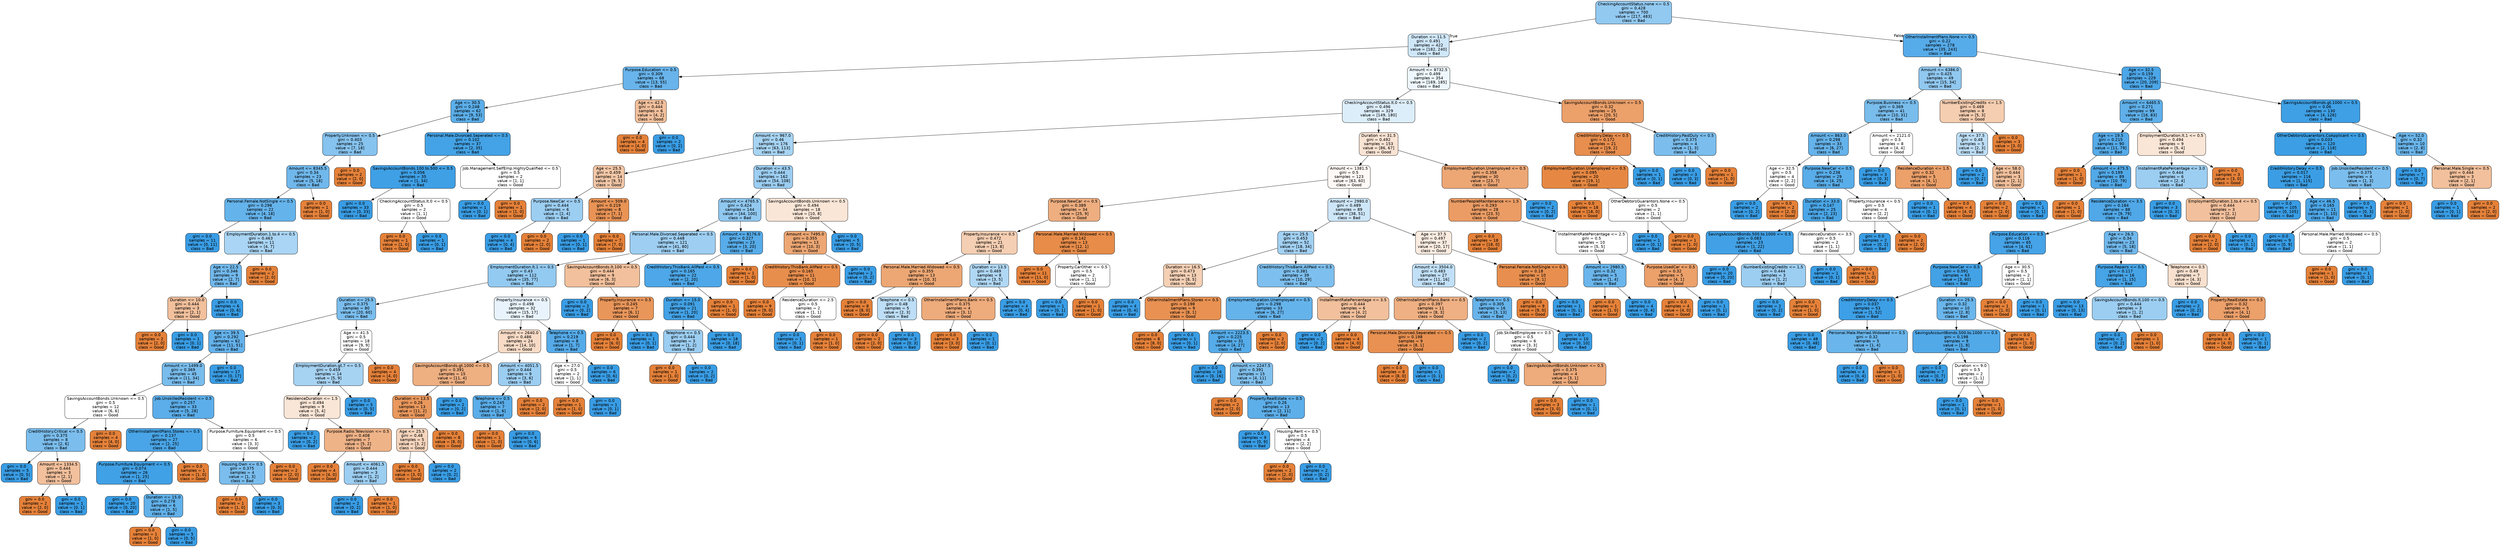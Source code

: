 digraph Tree {
node [shape=box, style="filled, rounded", color="black", fontname="helvetica"] ;
edge [fontname="helvetica"] ;
0 [label="CheckingAccountStatus.none <= 0.5\ngini = 0.428\nsamples = 700\nvalue = [217, 483]\nclass = Bad", fillcolor="#92c9f1"] ;
1 [label="Duration <= 11.5\ngini = 0.491\nsamples = 422\nvalue = [182, 240]\nclass = Bad", fillcolor="#cfe7f9"] ;
0 -> 1 [labeldistance=2.5, labelangle=45, headlabel="True"] ;
2 [label="Purpose.Education <= 0.5\ngini = 0.309\nsamples = 68\nvalue = [13, 55]\nclass = Bad", fillcolor="#68b4eb"] ;
1 -> 2 ;
3 [label="Age <= 30.5\ngini = 0.248\nsamples = 62\nvalue = [9, 53]\nclass = Bad", fillcolor="#5baee9"] ;
2 -> 3 ;
4 [label="Property.Unknown <= 0.5\ngini = 0.403\nsamples = 25\nvalue = [7, 18]\nclass = Bad", fillcolor="#86c3ef"] ;
3 -> 4 ;
5 [label="Amount <= 8345.5\ngini = 0.34\nsamples = 23\nvalue = [5, 18]\nclass = Bad", fillcolor="#70b8ec"] ;
4 -> 5 ;
6 [label="Personal.Female.NotSingle <= 0.5\ngini = 0.298\nsamples = 22\nvalue = [4, 18]\nclass = Bad", fillcolor="#65b3eb"] ;
5 -> 6 ;
7 [label="gini = 0.0\nsamples = 11\nvalue = [0, 11]\nclass = Bad", fillcolor="#399de5"] ;
6 -> 7 ;
8 [label="EmploymentDuration.1.to.4 <= 0.5\ngini = 0.463\nsamples = 11\nvalue = [4, 7]\nclass = Bad", fillcolor="#aad5f4"] ;
6 -> 8 ;
9 [label="Age <= 22.5\ngini = 0.346\nsamples = 9\nvalue = [2, 7]\nclass = Bad", fillcolor="#72b9ec"] ;
8 -> 9 ;
10 [label="Duration <= 10.0\ngini = 0.444\nsamples = 3\nvalue = [2, 1]\nclass = Good", fillcolor="#f2c09c"] ;
9 -> 10 ;
11 [label="gini = 0.0\nsamples = 2\nvalue = [2, 0]\nclass = Good", fillcolor="#e58139"] ;
10 -> 11 ;
12 [label="gini = 0.0\nsamples = 1\nvalue = [0, 1]\nclass = Bad", fillcolor="#399de5"] ;
10 -> 12 ;
13 [label="gini = 0.0\nsamples = 6\nvalue = [0, 6]\nclass = Bad", fillcolor="#399de5"] ;
9 -> 13 ;
14 [label="gini = 0.0\nsamples = 2\nvalue = [2, 0]\nclass = Good", fillcolor="#e58139"] ;
8 -> 14 ;
15 [label="gini = 0.0\nsamples = 1\nvalue = [1, 0]\nclass = Good", fillcolor="#e58139"] ;
5 -> 15 ;
16 [label="gini = 0.0\nsamples = 2\nvalue = [2, 0]\nclass = Good", fillcolor="#e58139"] ;
4 -> 16 ;
17 [label="Personal.Male.Divorced.Seperated <= 0.5\ngini = 0.102\nsamples = 37\nvalue = [2, 35]\nclass = Bad", fillcolor="#44a3e6"] ;
3 -> 17 ;
18 [label="SavingsAccountBonds.100.to.500 <= 0.5\ngini = 0.056\nsamples = 35\nvalue = [1, 34]\nclass = Bad", fillcolor="#3fa0e6"] ;
17 -> 18 ;
19 [label="gini = 0.0\nsamples = 33\nvalue = [0, 33]\nclass = Bad", fillcolor="#399de5"] ;
18 -> 19 ;
20 [label="CheckingAccountStatus.lt.0 <= 0.5\ngini = 0.5\nsamples = 2\nvalue = [1, 1]\nclass = Good", fillcolor="#ffffff"] ;
18 -> 20 ;
21 [label="gini = 0.0\nsamples = 1\nvalue = [1, 0]\nclass = Good", fillcolor="#e58139"] ;
20 -> 21 ;
22 [label="gini = 0.0\nsamples = 1\nvalue = [0, 1]\nclass = Bad", fillcolor="#399de5"] ;
20 -> 22 ;
23 [label="Job.Management.SelfEmp.HighlyQualified <= 0.5\ngini = 0.5\nsamples = 2\nvalue = [1, 1]\nclass = Good", fillcolor="#ffffff"] ;
17 -> 23 ;
24 [label="gini = 0.0\nsamples = 1\nvalue = [0, 1]\nclass = Bad", fillcolor="#399de5"] ;
23 -> 24 ;
25 [label="gini = 0.0\nsamples = 1\nvalue = [1, 0]\nclass = Good", fillcolor="#e58139"] ;
23 -> 25 ;
26 [label="Age <= 42.5\ngini = 0.444\nsamples = 6\nvalue = [4, 2]\nclass = Good", fillcolor="#f2c09c"] ;
2 -> 26 ;
27 [label="gini = 0.0\nsamples = 4\nvalue = [4, 0]\nclass = Good", fillcolor="#e58139"] ;
26 -> 27 ;
28 [label="gini = 0.0\nsamples = 2\nvalue = [0, 2]\nclass = Bad", fillcolor="#399de5"] ;
26 -> 28 ;
29 [label="Amount <= 8732.5\ngini = 0.499\nsamples = 354\nvalue = [169, 185]\nclass = Bad", fillcolor="#eef7fd"] ;
1 -> 29 ;
30 [label="CheckingAccountStatus.lt.0 <= 0.5\ngini = 0.496\nsamples = 329\nvalue = [149, 180]\nclass = Bad", fillcolor="#ddeefb"] ;
29 -> 30 ;
31 [label="Amount <= 967.0\ngini = 0.46\nsamples = 176\nvalue = [63, 113]\nclass = Bad", fillcolor="#a7d4f3"] ;
30 -> 31 ;
32 [label="Age <= 25.5\ngini = 0.459\nsamples = 14\nvalue = [9, 5]\nclass = Good", fillcolor="#f3c7a7"] ;
31 -> 32 ;
33 [label="Purpose.NewCar <= 0.5\ngini = 0.444\nsamples = 6\nvalue = [2, 4]\nclass = Bad", fillcolor="#9ccef2"] ;
32 -> 33 ;
34 [label="gini = 0.0\nsamples = 4\nvalue = [0, 4]\nclass = Bad", fillcolor="#399de5"] ;
33 -> 34 ;
35 [label="gini = 0.0\nsamples = 2\nvalue = [2, 0]\nclass = Good", fillcolor="#e58139"] ;
33 -> 35 ;
36 [label="Amount <= 509.0\ngini = 0.219\nsamples = 8\nvalue = [7, 1]\nclass = Good", fillcolor="#e99355"] ;
32 -> 36 ;
37 [label="gini = 0.0\nsamples = 1\nvalue = [0, 1]\nclass = Bad", fillcolor="#399de5"] ;
36 -> 37 ;
38 [label="gini = 0.0\nsamples = 7\nvalue = [7, 0]\nclass = Good", fillcolor="#e58139"] ;
36 -> 38 ;
39 [label="Duration <= 43.5\ngini = 0.444\nsamples = 162\nvalue = [54, 108]\nclass = Bad", fillcolor="#9ccef2"] ;
31 -> 39 ;
40 [label="Amount <= 4765.5\ngini = 0.424\nsamples = 144\nvalue = [44, 100]\nclass = Bad", fillcolor="#90c8f0"] ;
39 -> 40 ;
41 [label="Personal.Male.Divorced.Seperated <= 0.5\ngini = 0.448\nsamples = 121\nvalue = [41, 80]\nclass = Bad", fillcolor="#9ecff2"] ;
40 -> 41 ;
42 [label="EmploymentDuration.lt.1 <= 0.5\ngini = 0.43\nsamples = 112\nvalue = [35, 77]\nclass = Bad", fillcolor="#93caf1"] ;
41 -> 42 ;
43 [label="Duration <= 25.5\ngini = 0.375\nsamples = 80\nvalue = [20, 60]\nclass = Bad", fillcolor="#7bbeee"] ;
42 -> 43 ;
44 [label="Age <= 39.5\ngini = 0.292\nsamples = 62\nvalue = [11, 51]\nclass = Bad", fillcolor="#64b2eb"] ;
43 -> 44 ;
45 [label="Amount <= 1499.0\ngini = 0.369\nsamples = 45\nvalue = [11, 34]\nclass = Bad", fillcolor="#79bded"] ;
44 -> 45 ;
46 [label="SavingsAccountBonds.Unknown <= 0.5\ngini = 0.5\nsamples = 12\nvalue = [6, 6]\nclass = Good", fillcolor="#ffffff"] ;
45 -> 46 ;
47 [label="CreditHistory.Critical <= 0.5\ngini = 0.375\nsamples = 8\nvalue = [2, 6]\nclass = Bad", fillcolor="#7bbeee"] ;
46 -> 47 ;
48 [label="gini = 0.0\nsamples = 5\nvalue = [0, 5]\nclass = Bad", fillcolor="#399de5"] ;
47 -> 48 ;
49 [label="Amount <= 1334.5\ngini = 0.444\nsamples = 3\nvalue = [2, 1]\nclass = Good", fillcolor="#f2c09c"] ;
47 -> 49 ;
50 [label="gini = 0.0\nsamples = 2\nvalue = [2, 0]\nclass = Good", fillcolor="#e58139"] ;
49 -> 50 ;
51 [label="gini = 0.0\nsamples = 1\nvalue = [0, 1]\nclass = Bad", fillcolor="#399de5"] ;
49 -> 51 ;
52 [label="gini = 0.0\nsamples = 4\nvalue = [4, 0]\nclass = Good", fillcolor="#e58139"] ;
46 -> 52 ;
53 [label="Job.UnskilledResident <= 0.5\ngini = 0.257\nsamples = 33\nvalue = [5, 28]\nclass = Bad", fillcolor="#5caeea"] ;
45 -> 53 ;
54 [label="OtherInstallmentPlans.Stores <= 0.5\ngini = 0.137\nsamples = 27\nvalue = [2, 25]\nclass = Bad", fillcolor="#49a5e7"] ;
53 -> 54 ;
55 [label="Purpose.Furniture.Equipment <= 0.5\ngini = 0.074\nsamples = 26\nvalue = [1, 25]\nclass = Bad", fillcolor="#41a1e6"] ;
54 -> 55 ;
56 [label="gini = 0.0\nsamples = 20\nvalue = [0, 20]\nclass = Bad", fillcolor="#399de5"] ;
55 -> 56 ;
57 [label="Duration <= 15.0\ngini = 0.278\nsamples = 6\nvalue = [1, 5]\nclass = Bad", fillcolor="#61b1ea"] ;
55 -> 57 ;
58 [label="gini = 0.0\nsamples = 1\nvalue = [1, 0]\nclass = Good", fillcolor="#e58139"] ;
57 -> 58 ;
59 [label="gini = 0.0\nsamples = 5\nvalue = [0, 5]\nclass = Bad", fillcolor="#399de5"] ;
57 -> 59 ;
60 [label="gini = 0.0\nsamples = 1\nvalue = [1, 0]\nclass = Good", fillcolor="#e58139"] ;
54 -> 60 ;
61 [label="Purpose.Furniture.Equipment <= 0.5\ngini = 0.5\nsamples = 6\nvalue = [3, 3]\nclass = Good", fillcolor="#ffffff"] ;
53 -> 61 ;
62 [label="Housing.Own <= 0.5\ngini = 0.375\nsamples = 4\nvalue = [1, 3]\nclass = Bad", fillcolor="#7bbeee"] ;
61 -> 62 ;
63 [label="gini = 0.0\nsamples = 1\nvalue = [1, 0]\nclass = Good", fillcolor="#e58139"] ;
62 -> 63 ;
64 [label="gini = 0.0\nsamples = 3\nvalue = [0, 3]\nclass = Bad", fillcolor="#399de5"] ;
62 -> 64 ;
65 [label="gini = 0.0\nsamples = 2\nvalue = [2, 0]\nclass = Good", fillcolor="#e58139"] ;
61 -> 65 ;
66 [label="gini = 0.0\nsamples = 17\nvalue = [0, 17]\nclass = Bad", fillcolor="#399de5"] ;
44 -> 66 ;
67 [label="Age <= 41.5\ngini = 0.5\nsamples = 18\nvalue = [9, 9]\nclass = Good", fillcolor="#ffffff"] ;
43 -> 67 ;
68 [label="EmploymentDuration.gt.7 <= 0.5\ngini = 0.459\nsamples = 14\nvalue = [5, 9]\nclass = Bad", fillcolor="#a7d3f3"] ;
67 -> 68 ;
69 [label="ResidenceDuration <= 1.5\ngini = 0.494\nsamples = 9\nvalue = [5, 4]\nclass = Good", fillcolor="#fae6d7"] ;
68 -> 69 ;
70 [label="gini = 0.0\nsamples = 2\nvalue = [0, 2]\nclass = Bad", fillcolor="#399de5"] ;
69 -> 70 ;
71 [label="Purpose.Radio.Television <= 0.5\ngini = 0.408\nsamples = 7\nvalue = [5, 2]\nclass = Good", fillcolor="#efb388"] ;
69 -> 71 ;
72 [label="gini = 0.0\nsamples = 4\nvalue = [4, 0]\nclass = Good", fillcolor="#e58139"] ;
71 -> 72 ;
73 [label="Amount <= 4061.5\ngini = 0.444\nsamples = 3\nvalue = [1, 2]\nclass = Bad", fillcolor="#9ccef2"] ;
71 -> 73 ;
74 [label="gini = 0.0\nsamples = 2\nvalue = [0, 2]\nclass = Bad", fillcolor="#399de5"] ;
73 -> 74 ;
75 [label="gini = 0.0\nsamples = 1\nvalue = [1, 0]\nclass = Good", fillcolor="#e58139"] ;
73 -> 75 ;
76 [label="gini = 0.0\nsamples = 5\nvalue = [0, 5]\nclass = Bad", fillcolor="#399de5"] ;
68 -> 76 ;
77 [label="gini = 0.0\nsamples = 4\nvalue = [4, 0]\nclass = Good", fillcolor="#e58139"] ;
67 -> 77 ;
78 [label="Property.Insurance <= 0.5\ngini = 0.498\nsamples = 32\nvalue = [15, 17]\nclass = Bad", fillcolor="#e8f3fc"] ;
42 -> 78 ;
79 [label="Amount <= 2640.0\ngini = 0.486\nsamples = 24\nvalue = [14, 10]\nclass = Good", fillcolor="#f8dbc6"] ;
78 -> 79 ;
80 [label="SavingsAccountBonds.gt.1000 <= 0.5\ngini = 0.391\nsamples = 15\nvalue = [11, 4]\nclass = Good", fillcolor="#eeaf81"] ;
79 -> 80 ;
81 [label="Duration <= 13.5\ngini = 0.26\nsamples = 13\nvalue = [11, 2]\nclass = Good", fillcolor="#ea985d"] ;
80 -> 81 ;
82 [label="Age <= 25.5\ngini = 0.48\nsamples = 5\nvalue = [3, 2]\nclass = Good", fillcolor="#f6d5bd"] ;
81 -> 82 ;
83 [label="gini = 0.0\nsamples = 3\nvalue = [3, 0]\nclass = Good", fillcolor="#e58139"] ;
82 -> 83 ;
84 [label="gini = 0.0\nsamples = 2\nvalue = [0, 2]\nclass = Bad", fillcolor="#399de5"] ;
82 -> 84 ;
85 [label="gini = 0.0\nsamples = 8\nvalue = [8, 0]\nclass = Good", fillcolor="#e58139"] ;
81 -> 85 ;
86 [label="gini = 0.0\nsamples = 2\nvalue = [0, 2]\nclass = Bad", fillcolor="#399de5"] ;
80 -> 86 ;
87 [label="Amount <= 4051.5\ngini = 0.444\nsamples = 9\nvalue = [3, 6]\nclass = Bad", fillcolor="#9ccef2"] ;
79 -> 87 ;
88 [label="Telephone <= 0.5\ngini = 0.245\nsamples = 7\nvalue = [1, 6]\nclass = Bad", fillcolor="#5aade9"] ;
87 -> 88 ;
89 [label="gini = 0.0\nsamples = 1\nvalue = [1, 0]\nclass = Good", fillcolor="#e58139"] ;
88 -> 89 ;
90 [label="gini = 0.0\nsamples = 6\nvalue = [0, 6]\nclass = Bad", fillcolor="#399de5"] ;
88 -> 90 ;
91 [label="gini = 0.0\nsamples = 2\nvalue = [2, 0]\nclass = Good", fillcolor="#e58139"] ;
87 -> 91 ;
92 [label="Telephone <= 0.5\ngini = 0.219\nsamples = 8\nvalue = [1, 7]\nclass = Bad", fillcolor="#55abe9"] ;
78 -> 92 ;
93 [label="Age <= 27.0\ngini = 0.5\nsamples = 2\nvalue = [1, 1]\nclass = Good", fillcolor="#ffffff"] ;
92 -> 93 ;
94 [label="gini = 0.0\nsamples = 1\nvalue = [1, 0]\nclass = Good", fillcolor="#e58139"] ;
93 -> 94 ;
95 [label="gini = 0.0\nsamples = 1\nvalue = [0, 1]\nclass = Bad", fillcolor="#399de5"] ;
93 -> 95 ;
96 [label="gini = 0.0\nsamples = 6\nvalue = [0, 6]\nclass = Bad", fillcolor="#399de5"] ;
92 -> 96 ;
97 [label="SavingsAccountBonds.lt.100 <= 0.5\ngini = 0.444\nsamples = 9\nvalue = [6, 3]\nclass = Good", fillcolor="#f2c09c"] ;
41 -> 97 ;
98 [label="gini = 0.0\nsamples = 2\nvalue = [0, 2]\nclass = Bad", fillcolor="#399de5"] ;
97 -> 98 ;
99 [label="Property.Insurance <= 0.5\ngini = 0.245\nsamples = 7\nvalue = [6, 1]\nclass = Good", fillcolor="#e9965a"] ;
97 -> 99 ;
100 [label="gini = 0.0\nsamples = 6\nvalue = [6, 0]\nclass = Good", fillcolor="#e58139"] ;
99 -> 100 ;
101 [label="gini = 0.0\nsamples = 1\nvalue = [0, 1]\nclass = Bad", fillcolor="#399de5"] ;
99 -> 101 ;
102 [label="Amount <= 8176.0\ngini = 0.227\nsamples = 23\nvalue = [3, 20]\nclass = Bad", fillcolor="#57ace9"] ;
40 -> 102 ;
103 [label="CreditHistory.ThisBank.AllPaid <= 0.5\ngini = 0.165\nsamples = 22\nvalue = [2, 20]\nclass = Bad", fillcolor="#4da7e8"] ;
102 -> 103 ;
104 [label="Duration <= 15.0\ngini = 0.091\nsamples = 21\nvalue = [1, 20]\nclass = Bad", fillcolor="#43a2e6"] ;
103 -> 104 ;
105 [label="Telephone <= 0.5\ngini = 0.444\nsamples = 3\nvalue = [1, 2]\nclass = Bad", fillcolor="#9ccef2"] ;
104 -> 105 ;
106 [label="gini = 0.0\nsamples = 1\nvalue = [1, 0]\nclass = Good", fillcolor="#e58139"] ;
105 -> 106 ;
107 [label="gini = 0.0\nsamples = 2\nvalue = [0, 2]\nclass = Bad", fillcolor="#399de5"] ;
105 -> 107 ;
108 [label="gini = 0.0\nsamples = 18\nvalue = [0, 18]\nclass = Bad", fillcolor="#399de5"] ;
104 -> 108 ;
109 [label="gini = 0.0\nsamples = 1\nvalue = [1, 0]\nclass = Good", fillcolor="#e58139"] ;
103 -> 109 ;
110 [label="gini = 0.0\nsamples = 1\nvalue = [1, 0]\nclass = Good", fillcolor="#e58139"] ;
102 -> 110 ;
111 [label="SavingsAccountBonds.Unknown <= 0.5\ngini = 0.494\nsamples = 18\nvalue = [10, 8]\nclass = Good", fillcolor="#fae6d7"] ;
39 -> 111 ;
112 [label="Amount <= 7495.0\ngini = 0.355\nsamples = 13\nvalue = [10, 3]\nclass = Good", fillcolor="#eda774"] ;
111 -> 112 ;
113 [label="CreditHistory.ThisBank.AllPaid <= 0.5\ngini = 0.165\nsamples = 11\nvalue = [10, 1]\nclass = Good", fillcolor="#e88e4d"] ;
112 -> 113 ;
114 [label="gini = 0.0\nsamples = 9\nvalue = [9, 0]\nclass = Good", fillcolor="#e58139"] ;
113 -> 114 ;
115 [label="ResidenceDuration <= 2.5\ngini = 0.5\nsamples = 2\nvalue = [1, 1]\nclass = Good", fillcolor="#ffffff"] ;
113 -> 115 ;
116 [label="gini = 0.0\nsamples = 1\nvalue = [0, 1]\nclass = Bad", fillcolor="#399de5"] ;
115 -> 116 ;
117 [label="gini = 0.0\nsamples = 1\nvalue = [1, 0]\nclass = Good", fillcolor="#e58139"] ;
115 -> 117 ;
118 [label="gini = 0.0\nsamples = 2\nvalue = [0, 2]\nclass = Bad", fillcolor="#399de5"] ;
112 -> 118 ;
119 [label="gini = 0.0\nsamples = 5\nvalue = [0, 5]\nclass = Bad", fillcolor="#399de5"] ;
111 -> 119 ;
120 [label="Duration <= 31.5\ngini = 0.492\nsamples = 153\nvalue = [86, 67]\nclass = Good", fillcolor="#f9e3d3"] ;
30 -> 120 ;
121 [label="Amount <= 1381.5\ngini = 0.5\nsamples = 123\nvalue = [63, 60]\nclass = Good", fillcolor="#fef9f6"] ;
120 -> 121 ;
122 [label="Purpose.NewCar <= 0.5\ngini = 0.389\nsamples = 34\nvalue = [25, 9]\nclass = Good", fillcolor="#eeae80"] ;
121 -> 122 ;
123 [label="Property.Insurance <= 0.5\ngini = 0.472\nsamples = 21\nvalue = [13, 8]\nclass = Good", fillcolor="#f5cfb3"] ;
122 -> 123 ;
124 [label="Personal.Male.Married.Widowed <= 0.5\ngini = 0.355\nsamples = 13\nvalue = [10, 3]\nclass = Good", fillcolor="#eda774"] ;
123 -> 124 ;
125 [label="gini = 0.0\nsamples = 8\nvalue = [8, 0]\nclass = Good", fillcolor="#e58139"] ;
124 -> 125 ;
126 [label="Telephone <= 0.5\ngini = 0.48\nsamples = 5\nvalue = [2, 3]\nclass = Bad", fillcolor="#bddef6"] ;
124 -> 126 ;
127 [label="gini = 0.0\nsamples = 2\nvalue = [2, 0]\nclass = Good", fillcolor="#e58139"] ;
126 -> 127 ;
128 [label="gini = 0.0\nsamples = 3\nvalue = [0, 3]\nclass = Bad", fillcolor="#399de5"] ;
126 -> 128 ;
129 [label="Duration <= 13.5\ngini = 0.469\nsamples = 8\nvalue = [3, 5]\nclass = Bad", fillcolor="#b0d8f5"] ;
123 -> 129 ;
130 [label="OtherInstallmentPlans.Bank <= 0.5\ngini = 0.375\nsamples = 4\nvalue = [3, 1]\nclass = Good", fillcolor="#eeab7b"] ;
129 -> 130 ;
131 [label="gini = 0.0\nsamples = 3\nvalue = [3, 0]\nclass = Good", fillcolor="#e58139"] ;
130 -> 131 ;
132 [label="gini = 0.0\nsamples = 1\nvalue = [0, 1]\nclass = Bad", fillcolor="#399de5"] ;
130 -> 132 ;
133 [label="gini = 0.0\nsamples = 4\nvalue = [0, 4]\nclass = Bad", fillcolor="#399de5"] ;
129 -> 133 ;
134 [label="Personal.Male.Married.Widowed <= 0.5\ngini = 0.142\nsamples = 13\nvalue = [12, 1]\nclass = Good", fillcolor="#e78c49"] ;
122 -> 134 ;
135 [label="gini = 0.0\nsamples = 11\nvalue = [11, 0]\nclass = Good", fillcolor="#e58139"] ;
134 -> 135 ;
136 [label="Property.CarOther <= 0.5\ngini = 0.5\nsamples = 2\nvalue = [1, 1]\nclass = Good", fillcolor="#ffffff"] ;
134 -> 136 ;
137 [label="gini = 0.0\nsamples = 1\nvalue = [0, 1]\nclass = Bad", fillcolor="#399de5"] ;
136 -> 137 ;
138 [label="gini = 0.0\nsamples = 1\nvalue = [1, 0]\nclass = Good", fillcolor="#e58139"] ;
136 -> 138 ;
139 [label="Amount <= 2980.0\ngini = 0.489\nsamples = 89\nvalue = [38, 51]\nclass = Bad", fillcolor="#cde6f8"] ;
121 -> 139 ;
140 [label="Age <= 25.5\ngini = 0.453\nsamples = 52\nvalue = [18, 34]\nclass = Bad", fillcolor="#a2d1f3"] ;
139 -> 140 ;
141 [label="Duration <= 16.5\ngini = 0.473\nsamples = 13\nvalue = [8, 5]\nclass = Good", fillcolor="#f5d0b5"] ;
140 -> 141 ;
142 [label="gini = 0.0\nsamples = 4\nvalue = [0, 4]\nclass = Bad", fillcolor="#399de5"] ;
141 -> 142 ;
143 [label="OtherInstallmentPlans.Stores <= 0.5\ngini = 0.198\nsamples = 9\nvalue = [8, 1]\nclass = Good", fillcolor="#e89152"] ;
141 -> 143 ;
144 [label="gini = 0.0\nsamples = 8\nvalue = [8, 0]\nclass = Good", fillcolor="#e58139"] ;
143 -> 144 ;
145 [label="gini = 0.0\nsamples = 1\nvalue = [0, 1]\nclass = Bad", fillcolor="#399de5"] ;
143 -> 145 ;
146 [label="CreditHistory.ThisBank.AllPaid <= 0.5\ngini = 0.381\nsamples = 39\nvalue = [10, 29]\nclass = Bad", fillcolor="#7dbfee"] ;
140 -> 146 ;
147 [label="EmploymentDuration.Unemployed <= 0.5\ngini = 0.298\nsamples = 33\nvalue = [6, 27]\nclass = Bad", fillcolor="#65b3eb"] ;
146 -> 147 ;
148 [label="Amount <= 2223.5\ngini = 0.225\nsamples = 31\nvalue = [4, 27]\nclass = Bad", fillcolor="#56ace9"] ;
147 -> 148 ;
149 [label="gini = 0.0\nsamples = 16\nvalue = [0, 16]\nclass = Bad", fillcolor="#399de5"] ;
148 -> 149 ;
150 [label="Amount <= 2247.5\ngini = 0.391\nsamples = 15\nvalue = [4, 11]\nclass = Bad", fillcolor="#81c1ee"] ;
148 -> 150 ;
151 [label="gini = 0.0\nsamples = 2\nvalue = [2, 0]\nclass = Good", fillcolor="#e58139"] ;
150 -> 151 ;
152 [label="Property.RealEstate <= 0.5\ngini = 0.26\nsamples = 13\nvalue = [2, 11]\nclass = Bad", fillcolor="#5dafea"] ;
150 -> 152 ;
153 [label="gini = 0.0\nsamples = 9\nvalue = [0, 9]\nclass = Bad", fillcolor="#399de5"] ;
152 -> 153 ;
154 [label="Housing.Rent <= 0.5\ngini = 0.5\nsamples = 4\nvalue = [2, 2]\nclass = Good", fillcolor="#ffffff"] ;
152 -> 154 ;
155 [label="gini = 0.0\nsamples = 2\nvalue = [2, 0]\nclass = Good", fillcolor="#e58139"] ;
154 -> 155 ;
156 [label="gini = 0.0\nsamples = 2\nvalue = [0, 2]\nclass = Bad", fillcolor="#399de5"] ;
154 -> 156 ;
157 [label="gini = 0.0\nsamples = 2\nvalue = [2, 0]\nclass = Good", fillcolor="#e58139"] ;
147 -> 157 ;
158 [label="InstallmentRatePercentage <= 3.5\ngini = 0.444\nsamples = 6\nvalue = [4, 2]\nclass = Good", fillcolor="#f2c09c"] ;
146 -> 158 ;
159 [label="gini = 0.0\nsamples = 2\nvalue = [0, 2]\nclass = Bad", fillcolor="#399de5"] ;
158 -> 159 ;
160 [label="gini = 0.0\nsamples = 4\nvalue = [4, 0]\nclass = Good", fillcolor="#e58139"] ;
158 -> 160 ;
161 [label="Age <= 37.5\ngini = 0.497\nsamples = 37\nvalue = [20, 17]\nclass = Good", fillcolor="#fbece1"] ;
139 -> 161 ;
162 [label="Amount <= 3504.0\ngini = 0.483\nsamples = 27\nvalue = [11, 16]\nclass = Bad", fillcolor="#c1e0f7"] ;
161 -> 162 ;
163 [label="OtherInstallmentPlans.Bank <= 0.5\ngini = 0.397\nsamples = 11\nvalue = [8, 3]\nclass = Good", fillcolor="#efb083"] ;
162 -> 163 ;
164 [label="Personal.Male.Divorced.Seperated <= 0.5\ngini = 0.198\nsamples = 9\nvalue = [8, 1]\nclass = Good", fillcolor="#e89152"] ;
163 -> 164 ;
165 [label="gini = 0.0\nsamples = 8\nvalue = [8, 0]\nclass = Good", fillcolor="#e58139"] ;
164 -> 165 ;
166 [label="gini = 0.0\nsamples = 1\nvalue = [0, 1]\nclass = Bad", fillcolor="#399de5"] ;
164 -> 166 ;
167 [label="gini = 0.0\nsamples = 2\nvalue = [0, 2]\nclass = Bad", fillcolor="#399de5"] ;
163 -> 167 ;
168 [label="Telephone <= 0.5\ngini = 0.305\nsamples = 16\nvalue = [3, 13]\nclass = Bad", fillcolor="#67b4eb"] ;
162 -> 168 ;
169 [label="Job.SkilledEmployee <= 0.5\ngini = 0.5\nsamples = 6\nvalue = [3, 3]\nclass = Good", fillcolor="#ffffff"] ;
168 -> 169 ;
170 [label="gini = 0.0\nsamples = 2\nvalue = [0, 2]\nclass = Bad", fillcolor="#399de5"] ;
169 -> 170 ;
171 [label="SavingsAccountBonds.Unknown <= 0.5\ngini = 0.375\nsamples = 4\nvalue = [3, 1]\nclass = Good", fillcolor="#eeab7b"] ;
169 -> 171 ;
172 [label="gini = 0.0\nsamples = 3\nvalue = [3, 0]\nclass = Good", fillcolor="#e58139"] ;
171 -> 172 ;
173 [label="gini = 0.0\nsamples = 1\nvalue = [0, 1]\nclass = Bad", fillcolor="#399de5"] ;
171 -> 173 ;
174 [label="gini = 0.0\nsamples = 10\nvalue = [0, 10]\nclass = Bad", fillcolor="#399de5"] ;
168 -> 174 ;
175 [label="Personal.Female.NotSingle <= 0.5\ngini = 0.18\nsamples = 10\nvalue = [9, 1]\nclass = Good", fillcolor="#e88f4f"] ;
161 -> 175 ;
176 [label="gini = 0.0\nsamples = 9\nvalue = [9, 0]\nclass = Good", fillcolor="#e58139"] ;
175 -> 176 ;
177 [label="gini = 0.0\nsamples = 1\nvalue = [0, 1]\nclass = Bad", fillcolor="#399de5"] ;
175 -> 177 ;
178 [label="EmploymentDuration.Unemployed <= 0.5\ngini = 0.358\nsamples = 30\nvalue = [23, 7]\nclass = Good", fillcolor="#eda775"] ;
120 -> 178 ;
179 [label="NumberPeopleMaintenance <= 1.5\ngini = 0.293\nsamples = 28\nvalue = [23, 5]\nclass = Good", fillcolor="#eb9c64"] ;
178 -> 179 ;
180 [label="gini = 0.0\nsamples = 18\nvalue = [18, 0]\nclass = Good", fillcolor="#e58139"] ;
179 -> 180 ;
181 [label="InstallmentRatePercentage <= 2.5\ngini = 0.5\nsamples = 10\nvalue = [5, 5]\nclass = Good", fillcolor="#ffffff"] ;
179 -> 181 ;
182 [label="Amount <= 2980.5\ngini = 0.32\nsamples = 5\nvalue = [1, 4]\nclass = Bad", fillcolor="#6ab6ec"] ;
181 -> 182 ;
183 [label="gini = 0.0\nsamples = 1\nvalue = [1, 0]\nclass = Good", fillcolor="#e58139"] ;
182 -> 183 ;
184 [label="gini = 0.0\nsamples = 4\nvalue = [0, 4]\nclass = Bad", fillcolor="#399de5"] ;
182 -> 184 ;
185 [label="Purpose.UsedCar <= 0.5\ngini = 0.32\nsamples = 5\nvalue = [4, 1]\nclass = Good", fillcolor="#eca06a"] ;
181 -> 185 ;
186 [label="gini = 0.0\nsamples = 4\nvalue = [4, 0]\nclass = Good", fillcolor="#e58139"] ;
185 -> 186 ;
187 [label="gini = 0.0\nsamples = 1\nvalue = [0, 1]\nclass = Bad", fillcolor="#399de5"] ;
185 -> 187 ;
188 [label="gini = 0.0\nsamples = 2\nvalue = [0, 2]\nclass = Bad", fillcolor="#399de5"] ;
178 -> 188 ;
189 [label="SavingsAccountBonds.Unknown <= 0.5\ngini = 0.32\nsamples = 25\nvalue = [20, 5]\nclass = Good", fillcolor="#eca06a"] ;
29 -> 189 ;
190 [label="CreditHistory.Delay <= 0.5\ngini = 0.172\nsamples = 21\nvalue = [19, 2]\nclass = Good", fillcolor="#e88e4e"] ;
189 -> 190 ;
191 [label="EmploymentDuration.Unemployed <= 0.5\ngini = 0.095\nsamples = 20\nvalue = [19, 1]\nclass = Good", fillcolor="#e68843"] ;
190 -> 191 ;
192 [label="gini = 0.0\nsamples = 18\nvalue = [18, 0]\nclass = Good", fillcolor="#e58139"] ;
191 -> 192 ;
193 [label="OtherDebtorsGuarantors.None <= 0.5\ngini = 0.5\nsamples = 2\nvalue = [1, 1]\nclass = Good", fillcolor="#ffffff"] ;
191 -> 193 ;
194 [label="gini = 0.0\nsamples = 1\nvalue = [0, 1]\nclass = Bad", fillcolor="#399de5"] ;
193 -> 194 ;
195 [label="gini = 0.0\nsamples = 1\nvalue = [1, 0]\nclass = Good", fillcolor="#e58139"] ;
193 -> 195 ;
196 [label="gini = 0.0\nsamples = 1\nvalue = [0, 1]\nclass = Bad", fillcolor="#399de5"] ;
190 -> 196 ;
197 [label="CreditHistory.PaidDuly <= 0.5\ngini = 0.375\nsamples = 4\nvalue = [1, 3]\nclass = Bad", fillcolor="#7bbeee"] ;
189 -> 197 ;
198 [label="gini = 0.0\nsamples = 3\nvalue = [0, 3]\nclass = Bad", fillcolor="#399de5"] ;
197 -> 198 ;
199 [label="gini = 0.0\nsamples = 1\nvalue = [1, 0]\nclass = Good", fillcolor="#e58139"] ;
197 -> 199 ;
200 [label="OtherInstallmentPlans.None <= 0.5\ngini = 0.22\nsamples = 278\nvalue = [35, 243]\nclass = Bad", fillcolor="#56abe9"] ;
0 -> 200 [labeldistance=2.5, labelangle=-45, headlabel="False"] ;
201 [label="Amount <= 6386.0\ngini = 0.425\nsamples = 49\nvalue = [15, 34]\nclass = Bad", fillcolor="#90c8f0"] ;
200 -> 201 ;
202 [label="Purpose.Business <= 0.5\ngini = 0.369\nsamples = 41\nvalue = [10, 31]\nclass = Bad", fillcolor="#79bded"] ;
201 -> 202 ;
203 [label="Amount <= 863.0\ngini = 0.298\nsamples = 33\nvalue = [6, 27]\nclass = Bad", fillcolor="#65b3eb"] ;
202 -> 203 ;
204 [label="Age <= 32.5\ngini = 0.5\nsamples = 4\nvalue = [2, 2]\nclass = Good", fillcolor="#ffffff"] ;
203 -> 204 ;
205 [label="gini = 0.0\nsamples = 2\nvalue = [0, 2]\nclass = Bad", fillcolor="#399de5"] ;
204 -> 205 ;
206 [label="gini = 0.0\nsamples = 2\nvalue = [2, 0]\nclass = Good", fillcolor="#e58139"] ;
204 -> 206 ;
207 [label="Purpose.NewCar <= 0.5\ngini = 0.238\nsamples = 29\nvalue = [4, 25]\nclass = Bad", fillcolor="#59ade9"] ;
203 -> 207 ;
208 [label="Duration <= 33.0\ngini = 0.147\nsamples = 25\nvalue = [2, 23]\nclass = Bad", fillcolor="#4aa6e7"] ;
207 -> 208 ;
209 [label="SavingsAccountBonds.500.to.1000 <= 0.5\ngini = 0.083\nsamples = 23\nvalue = [1, 22]\nclass = Bad", fillcolor="#42a1e6"] ;
208 -> 209 ;
210 [label="gini = 0.0\nsamples = 20\nvalue = [0, 20]\nclass = Bad", fillcolor="#399de5"] ;
209 -> 210 ;
211 [label="NumberExistingCredits <= 1.5\ngini = 0.444\nsamples = 3\nvalue = [1, 2]\nclass = Bad", fillcolor="#9ccef2"] ;
209 -> 211 ;
212 [label="gini = 0.0\nsamples = 2\nvalue = [0, 2]\nclass = Bad", fillcolor="#399de5"] ;
211 -> 212 ;
213 [label="gini = 0.0\nsamples = 1\nvalue = [1, 0]\nclass = Good", fillcolor="#e58139"] ;
211 -> 213 ;
214 [label="ResidenceDuration <= 3.5\ngini = 0.5\nsamples = 2\nvalue = [1, 1]\nclass = Good", fillcolor="#ffffff"] ;
208 -> 214 ;
215 [label="gini = 0.0\nsamples = 1\nvalue = [0, 1]\nclass = Bad", fillcolor="#399de5"] ;
214 -> 215 ;
216 [label="gini = 0.0\nsamples = 1\nvalue = [1, 0]\nclass = Good", fillcolor="#e58139"] ;
214 -> 216 ;
217 [label="Property.Insurance <= 0.5\ngini = 0.5\nsamples = 4\nvalue = [2, 2]\nclass = Good", fillcolor="#ffffff"] ;
207 -> 217 ;
218 [label="gini = 0.0\nsamples = 2\nvalue = [0, 2]\nclass = Bad", fillcolor="#399de5"] ;
217 -> 218 ;
219 [label="gini = 0.0\nsamples = 2\nvalue = [2, 0]\nclass = Good", fillcolor="#e58139"] ;
217 -> 219 ;
220 [label="Amount <= 2121.0\ngini = 0.5\nsamples = 8\nvalue = [4, 4]\nclass = Good", fillcolor="#ffffff"] ;
202 -> 220 ;
221 [label="gini = 0.0\nsamples = 3\nvalue = [0, 3]\nclass = Bad", fillcolor="#399de5"] ;
220 -> 221 ;
222 [label="ResidenceDuration <= 1.5\ngini = 0.32\nsamples = 5\nvalue = [4, 1]\nclass = Good", fillcolor="#eca06a"] ;
220 -> 222 ;
223 [label="gini = 0.0\nsamples = 1\nvalue = [0, 1]\nclass = Bad", fillcolor="#399de5"] ;
222 -> 223 ;
224 [label="gini = 0.0\nsamples = 4\nvalue = [4, 0]\nclass = Good", fillcolor="#e58139"] ;
222 -> 224 ;
225 [label="NumberExistingCredits <= 1.5\ngini = 0.469\nsamples = 8\nvalue = [5, 3]\nclass = Good", fillcolor="#f5cdb0"] ;
201 -> 225 ;
226 [label="Age <= 37.5\ngini = 0.48\nsamples = 5\nvalue = [2, 3]\nclass = Bad", fillcolor="#bddef6"] ;
225 -> 226 ;
227 [label="gini = 0.0\nsamples = 2\nvalue = [0, 2]\nclass = Bad", fillcolor="#399de5"] ;
226 -> 227 ;
228 [label="Age <= 58.0\ngini = 0.444\nsamples = 3\nvalue = [2, 1]\nclass = Good", fillcolor="#f2c09c"] ;
226 -> 228 ;
229 [label="gini = 0.0\nsamples = 2\nvalue = [2, 0]\nclass = Good", fillcolor="#e58139"] ;
228 -> 229 ;
230 [label="gini = 0.0\nsamples = 1\nvalue = [0, 1]\nclass = Bad", fillcolor="#399de5"] ;
228 -> 230 ;
231 [label="gini = 0.0\nsamples = 3\nvalue = [3, 0]\nclass = Good", fillcolor="#e58139"] ;
225 -> 231 ;
232 [label="Age <= 32.5\ngini = 0.159\nsamples = 229\nvalue = [20, 209]\nclass = Bad", fillcolor="#4ca6e7"] ;
200 -> 232 ;
233 [label="Amount <= 6465.5\ngini = 0.271\nsamples = 99\nvalue = [16, 83]\nclass = Bad", fillcolor="#5fb0ea"] ;
232 -> 233 ;
234 [label="Age <= 19.5\ngini = 0.215\nsamples = 90\nvalue = [11, 79]\nclass = Bad", fillcolor="#55abe9"] ;
233 -> 234 ;
235 [label="gini = 0.0\nsamples = 1\nvalue = [1, 0]\nclass = Good", fillcolor="#e58139"] ;
234 -> 235 ;
236 [label="Amount <= 475.5\ngini = 0.199\nsamples = 89\nvalue = [10, 79]\nclass = Bad", fillcolor="#52a9e8"] ;
234 -> 236 ;
237 [label="gini = 0.0\nsamples = 1\nvalue = [1, 0]\nclass = Good", fillcolor="#e58139"] ;
236 -> 237 ;
238 [label="ResidenceDuration <= 3.5\ngini = 0.184\nsamples = 88\nvalue = [9, 79]\nclass = Bad", fillcolor="#50a8e8"] ;
236 -> 238 ;
239 [label="Purpose.Education <= 0.5\ngini = 0.116\nsamples = 65\nvalue = [4, 61]\nclass = Bad", fillcolor="#46a3e7"] ;
238 -> 239 ;
240 [label="Purpose.NewCar <= 0.5\ngini = 0.091\nsamples = 63\nvalue = [3, 60]\nclass = Bad", fillcolor="#43a2e6"] ;
239 -> 240 ;
241 [label="CreditHistory.Delay <= 0.5\ngini = 0.037\nsamples = 53\nvalue = [1, 52]\nclass = Bad", fillcolor="#3d9fe6"] ;
240 -> 241 ;
242 [label="gini = 0.0\nsamples = 48\nvalue = [0, 48]\nclass = Bad", fillcolor="#399de5"] ;
241 -> 242 ;
243 [label="Personal.Male.Married.Widowed <= 0.5\ngini = 0.32\nsamples = 5\nvalue = [1, 4]\nclass = Bad", fillcolor="#6ab6ec"] ;
241 -> 243 ;
244 [label="gini = 0.0\nsamples = 4\nvalue = [0, 4]\nclass = Bad", fillcolor="#399de5"] ;
243 -> 244 ;
245 [label="gini = 0.0\nsamples = 1\nvalue = [1, 0]\nclass = Good", fillcolor="#e58139"] ;
243 -> 245 ;
246 [label="Duration <= 25.5\ngini = 0.32\nsamples = 10\nvalue = [2, 8]\nclass = Bad", fillcolor="#6ab6ec"] ;
240 -> 246 ;
247 [label="SavingsAccountBonds.500.to.1000 <= 0.5\ngini = 0.198\nsamples = 9\nvalue = [1, 8]\nclass = Bad", fillcolor="#52a9e8"] ;
246 -> 247 ;
248 [label="gini = 0.0\nsamples = 7\nvalue = [0, 7]\nclass = Bad", fillcolor="#399de5"] ;
247 -> 248 ;
249 [label="Duration <= 9.0\ngini = 0.5\nsamples = 2\nvalue = [1, 1]\nclass = Good", fillcolor="#ffffff"] ;
247 -> 249 ;
250 [label="gini = 0.0\nsamples = 1\nvalue = [0, 1]\nclass = Bad", fillcolor="#399de5"] ;
249 -> 250 ;
251 [label="gini = 0.0\nsamples = 1\nvalue = [1, 0]\nclass = Good", fillcolor="#e58139"] ;
249 -> 251 ;
252 [label="gini = 0.0\nsamples = 1\nvalue = [1, 0]\nclass = Good", fillcolor="#e58139"] ;
246 -> 252 ;
253 [label="Age <= 30.5\ngini = 0.5\nsamples = 2\nvalue = [1, 1]\nclass = Good", fillcolor="#ffffff"] ;
239 -> 253 ;
254 [label="gini = 0.0\nsamples = 1\nvalue = [1, 0]\nclass = Good", fillcolor="#e58139"] ;
253 -> 254 ;
255 [label="gini = 0.0\nsamples = 1\nvalue = [0, 1]\nclass = Bad", fillcolor="#399de5"] ;
253 -> 255 ;
256 [label="Age <= 26.5\ngini = 0.34\nsamples = 23\nvalue = [5, 18]\nclass = Bad", fillcolor="#70b8ec"] ;
238 -> 256 ;
257 [label="Purpose.Repairs <= 0.5\ngini = 0.117\nsamples = 16\nvalue = [1, 15]\nclass = Bad", fillcolor="#46a4e7"] ;
256 -> 257 ;
258 [label="gini = 0.0\nsamples = 13\nvalue = [0, 13]\nclass = Bad", fillcolor="#399de5"] ;
257 -> 258 ;
259 [label="SavingsAccountBonds.lt.100 <= 0.5\ngini = 0.444\nsamples = 3\nvalue = [1, 2]\nclass = Bad", fillcolor="#9ccef2"] ;
257 -> 259 ;
260 [label="gini = 0.0\nsamples = 2\nvalue = [0, 2]\nclass = Bad", fillcolor="#399de5"] ;
259 -> 260 ;
261 [label="gini = 0.0\nsamples = 1\nvalue = [1, 0]\nclass = Good", fillcolor="#e58139"] ;
259 -> 261 ;
262 [label="Telephone <= 0.5\ngini = 0.49\nsamples = 7\nvalue = [4, 3]\nclass = Good", fillcolor="#f8e0ce"] ;
256 -> 262 ;
263 [label="gini = 0.0\nsamples = 2\nvalue = [0, 2]\nclass = Bad", fillcolor="#399de5"] ;
262 -> 263 ;
264 [label="Property.RealEstate <= 0.5\ngini = 0.32\nsamples = 5\nvalue = [4, 1]\nclass = Good", fillcolor="#eca06a"] ;
262 -> 264 ;
265 [label="gini = 0.0\nsamples = 4\nvalue = [4, 0]\nclass = Good", fillcolor="#e58139"] ;
264 -> 265 ;
266 [label="gini = 0.0\nsamples = 1\nvalue = [0, 1]\nclass = Bad", fillcolor="#399de5"] ;
264 -> 266 ;
267 [label="EmploymentDuration.lt.1 <= 0.5\ngini = 0.494\nsamples = 9\nvalue = [5, 4]\nclass = Good", fillcolor="#fae6d7"] ;
233 -> 267 ;
268 [label="InstallmentRatePercentage <= 3.0\ngini = 0.444\nsamples = 6\nvalue = [2, 4]\nclass = Bad", fillcolor="#9ccef2"] ;
267 -> 268 ;
269 [label="gini = 0.0\nsamples = 3\nvalue = [0, 3]\nclass = Bad", fillcolor="#399de5"] ;
268 -> 269 ;
270 [label="EmploymentDuration.1.to.4 <= 0.5\ngini = 0.444\nsamples = 3\nvalue = [2, 1]\nclass = Good", fillcolor="#f2c09c"] ;
268 -> 270 ;
271 [label="gini = 0.0\nsamples = 2\nvalue = [2, 0]\nclass = Good", fillcolor="#e58139"] ;
270 -> 271 ;
272 [label="gini = 0.0\nsamples = 1\nvalue = [0, 1]\nclass = Bad", fillcolor="#399de5"] ;
270 -> 272 ;
273 [label="gini = 0.0\nsamples = 3\nvalue = [3, 0]\nclass = Good", fillcolor="#e58139"] ;
267 -> 273 ;
274 [label="SavingsAccountBonds.gt.1000 <= 0.5\ngini = 0.06\nsamples = 130\nvalue = [4, 126]\nclass = Bad", fillcolor="#3fa0e6"] ;
232 -> 274 ;
275 [label="OtherDebtorsGuarantors.CoApplicant <= 0.5\ngini = 0.033\nsamples = 120\nvalue = [2, 118]\nclass = Bad", fillcolor="#3c9fe5"] ;
274 -> 275 ;
276 [label="CreditHistory.Delay <= 0.5\ngini = 0.017\nsamples = 116\nvalue = [1, 115]\nclass = Bad", fillcolor="#3b9ee5"] ;
275 -> 276 ;
277 [label="gini = 0.0\nsamples = 105\nvalue = [0, 105]\nclass = Bad", fillcolor="#399de5"] ;
276 -> 277 ;
278 [label="Age <= 46.5\ngini = 0.165\nsamples = 11\nvalue = [1, 10]\nclass = Bad", fillcolor="#4da7e8"] ;
276 -> 278 ;
279 [label="gini = 0.0\nsamples = 9\nvalue = [0, 9]\nclass = Bad", fillcolor="#399de5"] ;
278 -> 279 ;
280 [label="Personal.Male.Married.Widowed <= 0.5\ngini = 0.5\nsamples = 2\nvalue = [1, 1]\nclass = Good", fillcolor="#ffffff"] ;
278 -> 280 ;
281 [label="gini = 0.0\nsamples = 1\nvalue = [1, 0]\nclass = Good", fillcolor="#e58139"] ;
280 -> 281 ;
282 [label="gini = 0.0\nsamples = 1\nvalue = [0, 1]\nclass = Bad", fillcolor="#399de5"] ;
280 -> 282 ;
283 [label="Job.UnskilledResident <= 0.5\ngini = 0.375\nsamples = 4\nvalue = [1, 3]\nclass = Bad", fillcolor="#7bbeee"] ;
275 -> 283 ;
284 [label="gini = 0.0\nsamples = 3\nvalue = [0, 3]\nclass = Bad", fillcolor="#399de5"] ;
283 -> 284 ;
285 [label="gini = 0.0\nsamples = 1\nvalue = [1, 0]\nclass = Good", fillcolor="#e58139"] ;
283 -> 285 ;
286 [label="Age <= 52.0\ngini = 0.32\nsamples = 10\nvalue = [2, 8]\nclass = Bad", fillcolor="#6ab6ec"] ;
274 -> 286 ;
287 [label="gini = 0.0\nsamples = 7\nvalue = [0, 7]\nclass = Bad", fillcolor="#399de5"] ;
286 -> 287 ;
288 [label="Personal.Male.Single <= 0.5\ngini = 0.444\nsamples = 3\nvalue = [2, 1]\nclass = Good", fillcolor="#f2c09c"] ;
286 -> 288 ;
289 [label="gini = 0.0\nsamples = 1\nvalue = [0, 1]\nclass = Bad", fillcolor="#399de5"] ;
288 -> 289 ;
290 [label="gini = 0.0\nsamples = 2\nvalue = [2, 0]\nclass = Good", fillcolor="#e58139"] ;
288 -> 290 ;
}